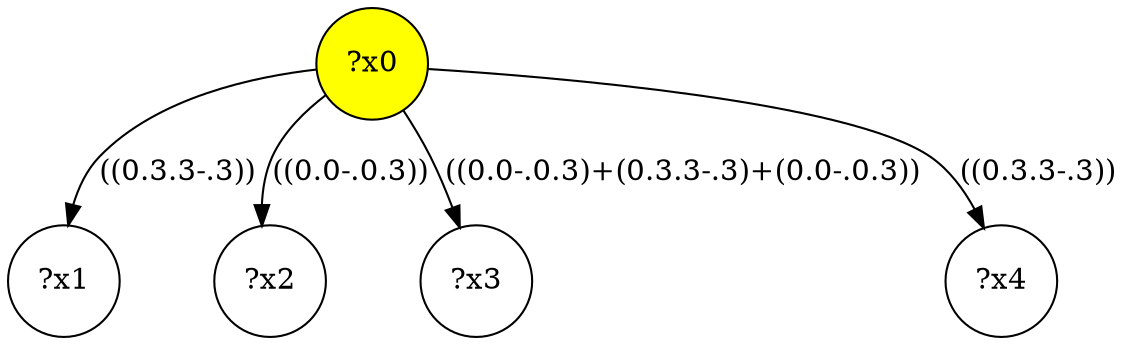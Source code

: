 digraph g {
	x0 [fillcolor="yellow", style="filled," shape=circle, label="?x0"];
	x1 [shape=circle, label="?x1"];
	x0 -> x1 [label="((0.3.3-.3))"];
	x2 [shape=circle, label="?x2"];
	x0 -> x2 [label="((0.0-.0.3))"];
	x3 [shape=circle, label="?x3"];
	x0 -> x3 [label="((0.0-.0.3)+(0.3.3-.3)+(0.0-.0.3))"];
	x4 [shape=circle, label="?x4"];
	x0 -> x4 [label="((0.3.3-.3))"];
}
